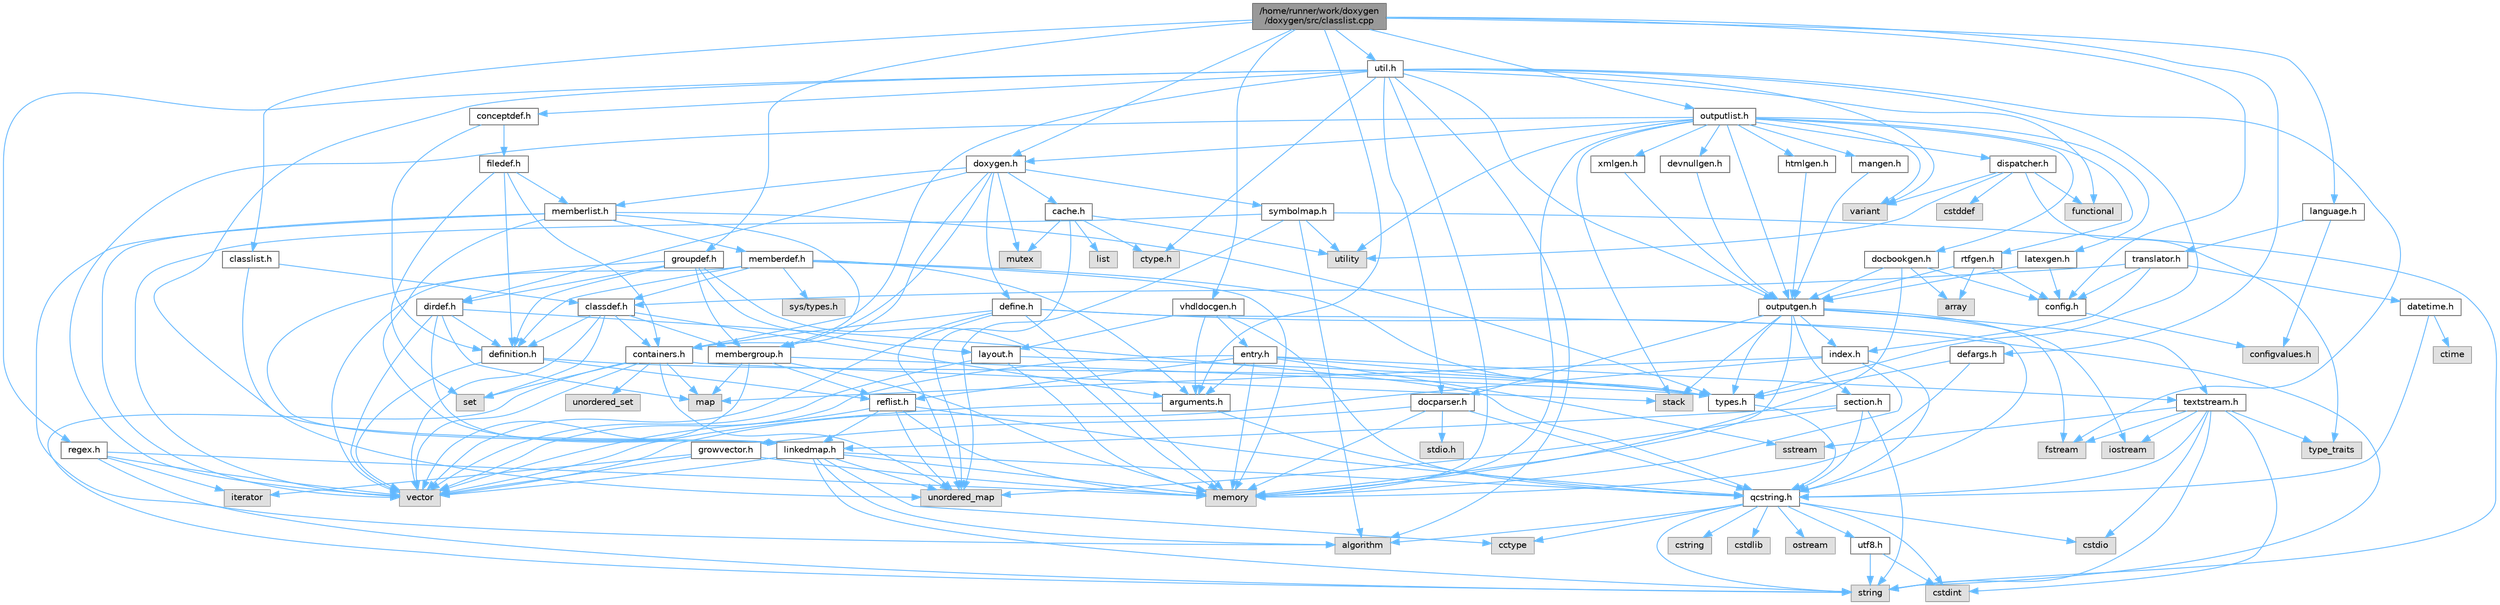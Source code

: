 digraph "/home/runner/work/doxygen/doxygen/src/classlist.cpp"
{
 // INTERACTIVE_SVG=YES
 // LATEX_PDF_SIZE
  bgcolor="transparent";
  edge [fontname=Helvetica,fontsize=10,labelfontname=Helvetica,labelfontsize=10];
  node [fontname=Helvetica,fontsize=10,shape=box,height=0.2,width=0.4];
  Node1 [id="Node000001",label="/home/runner/work/doxygen\l/doxygen/src/classlist.cpp",height=0.2,width=0.4,color="gray40", fillcolor="grey60", style="filled", fontcolor="black",tooltip=" "];
  Node1 -> Node2 [id="edge1_Node000001_Node000002",color="steelblue1",style="solid",tooltip=" "];
  Node2 [id="Node000002",label="classlist.h",height=0.2,width=0.4,color="grey40", fillcolor="white", style="filled",URL="$d2/df8/classlist_8h.html",tooltip=" "];
  Node2 -> Node3 [id="edge2_Node000002_Node000003",color="steelblue1",style="solid",tooltip=" "];
  Node3 [id="Node000003",label="linkedmap.h",height=0.2,width=0.4,color="grey40", fillcolor="white", style="filled",URL="$da/de1/linkedmap_8h.html",tooltip=" "];
  Node3 -> Node4 [id="edge3_Node000003_Node000004",color="steelblue1",style="solid",tooltip=" "];
  Node4 [id="Node000004",label="unordered_map",height=0.2,width=0.4,color="grey60", fillcolor="#E0E0E0", style="filled",tooltip=" "];
  Node3 -> Node5 [id="edge4_Node000003_Node000005",color="steelblue1",style="solid",tooltip=" "];
  Node5 [id="Node000005",label="vector",height=0.2,width=0.4,color="grey60", fillcolor="#E0E0E0", style="filled",tooltip=" "];
  Node3 -> Node6 [id="edge5_Node000003_Node000006",color="steelblue1",style="solid",tooltip=" "];
  Node6 [id="Node000006",label="memory",height=0.2,width=0.4,color="grey60", fillcolor="#E0E0E0", style="filled",tooltip=" "];
  Node3 -> Node7 [id="edge6_Node000003_Node000007",color="steelblue1",style="solid",tooltip=" "];
  Node7 [id="Node000007",label="string",height=0.2,width=0.4,color="grey60", fillcolor="#E0E0E0", style="filled",tooltip=" "];
  Node3 -> Node8 [id="edge7_Node000003_Node000008",color="steelblue1",style="solid",tooltip=" "];
  Node8 [id="Node000008",label="algorithm",height=0.2,width=0.4,color="grey60", fillcolor="#E0E0E0", style="filled",tooltip=" "];
  Node3 -> Node9 [id="edge8_Node000003_Node000009",color="steelblue1",style="solid",tooltip=" "];
  Node9 [id="Node000009",label="cctype",height=0.2,width=0.4,color="grey60", fillcolor="#E0E0E0", style="filled",tooltip=" "];
  Node3 -> Node10 [id="edge9_Node000003_Node000010",color="steelblue1",style="solid",tooltip=" "];
  Node10 [id="Node000010",label="qcstring.h",height=0.2,width=0.4,color="grey40", fillcolor="white", style="filled",URL="$d7/d5c/qcstring_8h.html",tooltip=" "];
  Node10 -> Node7 [id="edge10_Node000010_Node000007",color="steelblue1",style="solid",tooltip=" "];
  Node10 -> Node8 [id="edge11_Node000010_Node000008",color="steelblue1",style="solid",tooltip=" "];
  Node10 -> Node9 [id="edge12_Node000010_Node000009",color="steelblue1",style="solid",tooltip=" "];
  Node10 -> Node11 [id="edge13_Node000010_Node000011",color="steelblue1",style="solid",tooltip=" "];
  Node11 [id="Node000011",label="cstring",height=0.2,width=0.4,color="grey60", fillcolor="#E0E0E0", style="filled",tooltip=" "];
  Node10 -> Node12 [id="edge14_Node000010_Node000012",color="steelblue1",style="solid",tooltip=" "];
  Node12 [id="Node000012",label="cstdio",height=0.2,width=0.4,color="grey60", fillcolor="#E0E0E0", style="filled",tooltip=" "];
  Node10 -> Node13 [id="edge15_Node000010_Node000013",color="steelblue1",style="solid",tooltip=" "];
  Node13 [id="Node000013",label="cstdlib",height=0.2,width=0.4,color="grey60", fillcolor="#E0E0E0", style="filled",tooltip=" "];
  Node10 -> Node14 [id="edge16_Node000010_Node000014",color="steelblue1",style="solid",tooltip=" "];
  Node14 [id="Node000014",label="cstdint",height=0.2,width=0.4,color="grey60", fillcolor="#E0E0E0", style="filled",tooltip=" "];
  Node10 -> Node15 [id="edge17_Node000010_Node000015",color="steelblue1",style="solid",tooltip=" "];
  Node15 [id="Node000015",label="ostream",height=0.2,width=0.4,color="grey60", fillcolor="#E0E0E0", style="filled",tooltip=" "];
  Node10 -> Node16 [id="edge18_Node000010_Node000016",color="steelblue1",style="solid",tooltip=" "];
  Node16 [id="Node000016",label="utf8.h",height=0.2,width=0.4,color="grey40", fillcolor="white", style="filled",URL="$db/d7c/utf8_8h.html",tooltip="Various UTF8 related helper functions."];
  Node16 -> Node14 [id="edge19_Node000016_Node000014",color="steelblue1",style="solid",tooltip=" "];
  Node16 -> Node7 [id="edge20_Node000016_Node000007",color="steelblue1",style="solid",tooltip=" "];
  Node2 -> Node17 [id="edge21_Node000002_Node000017",color="steelblue1",style="solid",tooltip=" "];
  Node17 [id="Node000017",label="classdef.h",height=0.2,width=0.4,color="grey40", fillcolor="white", style="filled",URL="$d1/da6/classdef_8h.html",tooltip=" "];
  Node17 -> Node5 [id="edge22_Node000017_Node000005",color="steelblue1",style="solid",tooltip=" "];
  Node17 -> Node18 [id="edge23_Node000017_Node000018",color="steelblue1",style="solid",tooltip=" "];
  Node18 [id="Node000018",label="set",height=0.2,width=0.4,color="grey60", fillcolor="#E0E0E0", style="filled",tooltip=" "];
  Node17 -> Node19 [id="edge24_Node000017_Node000019",color="steelblue1",style="solid",tooltip=" "];
  Node19 [id="Node000019",label="containers.h",height=0.2,width=0.4,color="grey40", fillcolor="white", style="filled",URL="$d5/d75/containers_8h.html",tooltip=" "];
  Node19 -> Node5 [id="edge25_Node000019_Node000005",color="steelblue1",style="solid",tooltip=" "];
  Node19 -> Node7 [id="edge26_Node000019_Node000007",color="steelblue1",style="solid",tooltip=" "];
  Node19 -> Node18 [id="edge27_Node000019_Node000018",color="steelblue1",style="solid",tooltip=" "];
  Node19 -> Node20 [id="edge28_Node000019_Node000020",color="steelblue1",style="solid",tooltip=" "];
  Node20 [id="Node000020",label="map",height=0.2,width=0.4,color="grey60", fillcolor="#E0E0E0", style="filled",tooltip=" "];
  Node19 -> Node21 [id="edge29_Node000019_Node000021",color="steelblue1",style="solid",tooltip=" "];
  Node21 [id="Node000021",label="unordered_set",height=0.2,width=0.4,color="grey60", fillcolor="#E0E0E0", style="filled",tooltip=" "];
  Node19 -> Node4 [id="edge30_Node000019_Node000004",color="steelblue1",style="solid",tooltip=" "];
  Node19 -> Node22 [id="edge31_Node000019_Node000022",color="steelblue1",style="solid",tooltip=" "];
  Node22 [id="Node000022",label="stack",height=0.2,width=0.4,color="grey60", fillcolor="#E0E0E0", style="filled",tooltip=" "];
  Node17 -> Node23 [id="edge32_Node000017_Node000023",color="steelblue1",style="solid",tooltip=" "];
  Node23 [id="Node000023",label="definition.h",height=0.2,width=0.4,color="grey40", fillcolor="white", style="filled",URL="$df/da1/definition_8h.html",tooltip=" "];
  Node23 -> Node5 [id="edge33_Node000023_Node000005",color="steelblue1",style="solid",tooltip=" "];
  Node23 -> Node24 [id="edge34_Node000023_Node000024",color="steelblue1",style="solid",tooltip=" "];
  Node24 [id="Node000024",label="types.h",height=0.2,width=0.4,color="grey40", fillcolor="white", style="filled",URL="$d9/d49/types_8h.html",tooltip="This file contains a number of basic enums and types."];
  Node24 -> Node10 [id="edge35_Node000024_Node000010",color="steelblue1",style="solid",tooltip=" "];
  Node23 -> Node25 [id="edge36_Node000023_Node000025",color="steelblue1",style="solid",tooltip=" "];
  Node25 [id="Node000025",label="reflist.h",height=0.2,width=0.4,color="grey40", fillcolor="white", style="filled",URL="$d1/d02/reflist_8h.html",tooltip=" "];
  Node25 -> Node5 [id="edge37_Node000025_Node000005",color="steelblue1",style="solid",tooltip=" "];
  Node25 -> Node4 [id="edge38_Node000025_Node000004",color="steelblue1",style="solid",tooltip=" "];
  Node25 -> Node6 [id="edge39_Node000025_Node000006",color="steelblue1",style="solid",tooltip=" "];
  Node25 -> Node10 [id="edge40_Node000025_Node000010",color="steelblue1",style="solid",tooltip=" "];
  Node25 -> Node3 [id="edge41_Node000025_Node000003",color="steelblue1",style="solid",tooltip=" "];
  Node17 -> Node26 [id="edge42_Node000017_Node000026",color="steelblue1",style="solid",tooltip=" "];
  Node26 [id="Node000026",label="arguments.h",height=0.2,width=0.4,color="grey40", fillcolor="white", style="filled",URL="$df/d9b/arguments_8h.html",tooltip=" "];
  Node26 -> Node5 [id="edge43_Node000026_Node000005",color="steelblue1",style="solid",tooltip=" "];
  Node26 -> Node10 [id="edge44_Node000026_Node000010",color="steelblue1",style="solid",tooltip=" "];
  Node17 -> Node27 [id="edge45_Node000017_Node000027",color="steelblue1",style="solid",tooltip=" "];
  Node27 [id="Node000027",label="membergroup.h",height=0.2,width=0.4,color="grey40", fillcolor="white", style="filled",URL="$d9/d11/membergroup_8h.html",tooltip=" "];
  Node27 -> Node5 [id="edge46_Node000027_Node000005",color="steelblue1",style="solid",tooltip=" "];
  Node27 -> Node20 [id="edge47_Node000027_Node000020",color="steelblue1",style="solid",tooltip=" "];
  Node27 -> Node6 [id="edge48_Node000027_Node000006",color="steelblue1",style="solid",tooltip=" "];
  Node27 -> Node24 [id="edge49_Node000027_Node000024",color="steelblue1",style="solid",tooltip=" "];
  Node27 -> Node25 [id="edge50_Node000027_Node000025",color="steelblue1",style="solid",tooltip=" "];
  Node1 -> Node28 [id="edge51_Node000001_Node000028",color="steelblue1",style="solid",tooltip=" "];
  Node28 [id="Node000028",label="config.h",height=0.2,width=0.4,color="grey40", fillcolor="white", style="filled",URL="$db/d16/config_8h.html",tooltip=" "];
  Node28 -> Node29 [id="edge52_Node000028_Node000029",color="steelblue1",style="solid",tooltip=" "];
  Node29 [id="Node000029",label="configvalues.h",height=0.2,width=0.4,color="grey60", fillcolor="#E0E0E0", style="filled",tooltip=" "];
  Node1 -> Node30 [id="edge53_Node000001_Node000030",color="steelblue1",style="solid",tooltip=" "];
  Node30 [id="Node000030",label="util.h",height=0.2,width=0.4,color="grey40", fillcolor="white", style="filled",URL="$d8/d3c/util_8h.html",tooltip="A bunch of utility functions."];
  Node30 -> Node6 [id="edge54_Node000030_Node000006",color="steelblue1",style="solid",tooltip=" "];
  Node30 -> Node4 [id="edge55_Node000030_Node000004",color="steelblue1",style="solid",tooltip=" "];
  Node30 -> Node8 [id="edge56_Node000030_Node000008",color="steelblue1",style="solid",tooltip=" "];
  Node30 -> Node31 [id="edge57_Node000030_Node000031",color="steelblue1",style="solid",tooltip=" "];
  Node31 [id="Node000031",label="functional",height=0.2,width=0.4,color="grey60", fillcolor="#E0E0E0", style="filled",tooltip=" "];
  Node30 -> Node32 [id="edge58_Node000030_Node000032",color="steelblue1",style="solid",tooltip=" "];
  Node32 [id="Node000032",label="fstream",height=0.2,width=0.4,color="grey60", fillcolor="#E0E0E0", style="filled",tooltip=" "];
  Node30 -> Node33 [id="edge59_Node000030_Node000033",color="steelblue1",style="solid",tooltip=" "];
  Node33 [id="Node000033",label="variant",height=0.2,width=0.4,color="grey60", fillcolor="#E0E0E0", style="filled",tooltip=" "];
  Node30 -> Node34 [id="edge60_Node000030_Node000034",color="steelblue1",style="solid",tooltip=" "];
  Node34 [id="Node000034",label="ctype.h",height=0.2,width=0.4,color="grey60", fillcolor="#E0E0E0", style="filled",tooltip=" "];
  Node30 -> Node24 [id="edge61_Node000030_Node000024",color="steelblue1",style="solid",tooltip=" "];
  Node30 -> Node35 [id="edge62_Node000030_Node000035",color="steelblue1",style="solid",tooltip=" "];
  Node35 [id="Node000035",label="docparser.h",height=0.2,width=0.4,color="grey40", fillcolor="white", style="filled",URL="$de/d9c/docparser_8h.html",tooltip=" "];
  Node35 -> Node36 [id="edge63_Node000035_Node000036",color="steelblue1",style="solid",tooltip=" "];
  Node36 [id="Node000036",label="stdio.h",height=0.2,width=0.4,color="grey60", fillcolor="#E0E0E0", style="filled",tooltip=" "];
  Node35 -> Node6 [id="edge64_Node000035_Node000006",color="steelblue1",style="solid",tooltip=" "];
  Node35 -> Node10 [id="edge65_Node000035_Node000010",color="steelblue1",style="solid",tooltip=" "];
  Node35 -> Node37 [id="edge66_Node000035_Node000037",color="steelblue1",style="solid",tooltip=" "];
  Node37 [id="Node000037",label="growvector.h",height=0.2,width=0.4,color="grey40", fillcolor="white", style="filled",URL="$d7/d50/growvector_8h.html",tooltip=" "];
  Node37 -> Node5 [id="edge67_Node000037_Node000005",color="steelblue1",style="solid",tooltip=" "];
  Node37 -> Node6 [id="edge68_Node000037_Node000006",color="steelblue1",style="solid",tooltip=" "];
  Node37 -> Node38 [id="edge69_Node000037_Node000038",color="steelblue1",style="solid",tooltip=" "];
  Node38 [id="Node000038",label="iterator",height=0.2,width=0.4,color="grey60", fillcolor="#E0E0E0", style="filled",tooltip=" "];
  Node30 -> Node19 [id="edge70_Node000030_Node000019",color="steelblue1",style="solid",tooltip=" "];
  Node30 -> Node39 [id="edge71_Node000030_Node000039",color="steelblue1",style="solid",tooltip=" "];
  Node39 [id="Node000039",label="outputgen.h",height=0.2,width=0.4,color="grey40", fillcolor="white", style="filled",URL="$df/d06/outputgen_8h.html",tooltip=" "];
  Node39 -> Node6 [id="edge72_Node000039_Node000006",color="steelblue1",style="solid",tooltip=" "];
  Node39 -> Node22 [id="edge73_Node000039_Node000022",color="steelblue1",style="solid",tooltip=" "];
  Node39 -> Node40 [id="edge74_Node000039_Node000040",color="steelblue1",style="solid",tooltip=" "];
  Node40 [id="Node000040",label="iostream",height=0.2,width=0.4,color="grey60", fillcolor="#E0E0E0", style="filled",tooltip=" "];
  Node39 -> Node32 [id="edge75_Node000039_Node000032",color="steelblue1",style="solid",tooltip=" "];
  Node39 -> Node24 [id="edge76_Node000039_Node000024",color="steelblue1",style="solid",tooltip=" "];
  Node39 -> Node41 [id="edge77_Node000039_Node000041",color="steelblue1",style="solid",tooltip=" "];
  Node41 [id="Node000041",label="index.h",height=0.2,width=0.4,color="grey40", fillcolor="white", style="filled",URL="$d1/db5/index_8h.html",tooltip=" "];
  Node41 -> Node6 [id="edge78_Node000041_Node000006",color="steelblue1",style="solid",tooltip=" "];
  Node41 -> Node5 [id="edge79_Node000041_Node000005",color="steelblue1",style="solid",tooltip=" "];
  Node41 -> Node20 [id="edge80_Node000041_Node000020",color="steelblue1",style="solid",tooltip=" "];
  Node41 -> Node10 [id="edge81_Node000041_Node000010",color="steelblue1",style="solid",tooltip=" "];
  Node39 -> Node42 [id="edge82_Node000039_Node000042",color="steelblue1",style="solid",tooltip=" "];
  Node42 [id="Node000042",label="section.h",height=0.2,width=0.4,color="grey40", fillcolor="white", style="filled",URL="$d1/d2a/section_8h.html",tooltip=" "];
  Node42 -> Node7 [id="edge83_Node000042_Node000007",color="steelblue1",style="solid",tooltip=" "];
  Node42 -> Node4 [id="edge84_Node000042_Node000004",color="steelblue1",style="solid",tooltip=" "];
  Node42 -> Node10 [id="edge85_Node000042_Node000010",color="steelblue1",style="solid",tooltip=" "];
  Node42 -> Node3 [id="edge86_Node000042_Node000003",color="steelblue1",style="solid",tooltip=" "];
  Node39 -> Node43 [id="edge87_Node000039_Node000043",color="steelblue1",style="solid",tooltip=" "];
  Node43 [id="Node000043",label="textstream.h",height=0.2,width=0.4,color="grey40", fillcolor="white", style="filled",URL="$d4/d7d/textstream_8h.html",tooltip=" "];
  Node43 -> Node7 [id="edge88_Node000043_Node000007",color="steelblue1",style="solid",tooltip=" "];
  Node43 -> Node40 [id="edge89_Node000043_Node000040",color="steelblue1",style="solid",tooltip=" "];
  Node43 -> Node44 [id="edge90_Node000043_Node000044",color="steelblue1",style="solid",tooltip=" "];
  Node44 [id="Node000044",label="sstream",height=0.2,width=0.4,color="grey60", fillcolor="#E0E0E0", style="filled",tooltip=" "];
  Node43 -> Node14 [id="edge91_Node000043_Node000014",color="steelblue1",style="solid",tooltip=" "];
  Node43 -> Node12 [id="edge92_Node000043_Node000012",color="steelblue1",style="solid",tooltip=" "];
  Node43 -> Node32 [id="edge93_Node000043_Node000032",color="steelblue1",style="solid",tooltip=" "];
  Node43 -> Node45 [id="edge94_Node000043_Node000045",color="steelblue1",style="solid",tooltip=" "];
  Node45 [id="Node000045",label="type_traits",height=0.2,width=0.4,color="grey60", fillcolor="#E0E0E0", style="filled",tooltip=" "];
  Node43 -> Node10 [id="edge95_Node000043_Node000010",color="steelblue1",style="solid",tooltip=" "];
  Node39 -> Node35 [id="edge96_Node000039_Node000035",color="steelblue1",style="solid",tooltip=" "];
  Node30 -> Node46 [id="edge97_Node000030_Node000046",color="steelblue1",style="solid",tooltip=" "];
  Node46 [id="Node000046",label="regex.h",height=0.2,width=0.4,color="grey40", fillcolor="white", style="filled",URL="$d1/d21/regex_8h.html",tooltip=" "];
  Node46 -> Node6 [id="edge98_Node000046_Node000006",color="steelblue1",style="solid",tooltip=" "];
  Node46 -> Node7 [id="edge99_Node000046_Node000007",color="steelblue1",style="solid",tooltip=" "];
  Node46 -> Node5 [id="edge100_Node000046_Node000005",color="steelblue1",style="solid",tooltip=" "];
  Node46 -> Node38 [id="edge101_Node000046_Node000038",color="steelblue1",style="solid",tooltip=" "];
  Node30 -> Node47 [id="edge102_Node000030_Node000047",color="steelblue1",style="solid",tooltip=" "];
  Node47 [id="Node000047",label="conceptdef.h",height=0.2,width=0.4,color="grey40", fillcolor="white", style="filled",URL="$da/df1/conceptdef_8h.html",tooltip=" "];
  Node47 -> Node23 [id="edge103_Node000047_Node000023",color="steelblue1",style="solid",tooltip=" "];
  Node47 -> Node48 [id="edge104_Node000047_Node000048",color="steelblue1",style="solid",tooltip=" "];
  Node48 [id="Node000048",label="filedef.h",height=0.2,width=0.4,color="grey40", fillcolor="white", style="filled",URL="$d4/d3a/filedef_8h.html",tooltip=" "];
  Node48 -> Node18 [id="edge105_Node000048_Node000018",color="steelblue1",style="solid",tooltip=" "];
  Node48 -> Node23 [id="edge106_Node000048_Node000023",color="steelblue1",style="solid",tooltip=" "];
  Node48 -> Node49 [id="edge107_Node000048_Node000049",color="steelblue1",style="solid",tooltip=" "];
  Node49 [id="Node000049",label="memberlist.h",height=0.2,width=0.4,color="grey40", fillcolor="white", style="filled",URL="$dd/d78/memberlist_8h.html",tooltip=" "];
  Node49 -> Node5 [id="edge108_Node000049_Node000005",color="steelblue1",style="solid",tooltip=" "];
  Node49 -> Node8 [id="edge109_Node000049_Node000008",color="steelblue1",style="solid",tooltip=" "];
  Node49 -> Node50 [id="edge110_Node000049_Node000050",color="steelblue1",style="solid",tooltip=" "];
  Node50 [id="Node000050",label="memberdef.h",height=0.2,width=0.4,color="grey40", fillcolor="white", style="filled",URL="$d4/d46/memberdef_8h.html",tooltip=" "];
  Node50 -> Node5 [id="edge111_Node000050_Node000005",color="steelblue1",style="solid",tooltip=" "];
  Node50 -> Node6 [id="edge112_Node000050_Node000006",color="steelblue1",style="solid",tooltip=" "];
  Node50 -> Node51 [id="edge113_Node000050_Node000051",color="steelblue1",style="solid",tooltip=" "];
  Node51 [id="Node000051",label="sys/types.h",height=0.2,width=0.4,color="grey60", fillcolor="#E0E0E0", style="filled",tooltip=" "];
  Node50 -> Node24 [id="edge114_Node000050_Node000024",color="steelblue1",style="solid",tooltip=" "];
  Node50 -> Node23 [id="edge115_Node000050_Node000023",color="steelblue1",style="solid",tooltip=" "];
  Node50 -> Node26 [id="edge116_Node000050_Node000026",color="steelblue1",style="solid",tooltip=" "];
  Node50 -> Node17 [id="edge117_Node000050_Node000017",color="steelblue1",style="solid",tooltip=" "];
  Node49 -> Node3 [id="edge118_Node000049_Node000003",color="steelblue1",style="solid",tooltip=" "];
  Node49 -> Node24 [id="edge119_Node000049_Node000024",color="steelblue1",style="solid",tooltip=" "];
  Node49 -> Node27 [id="edge120_Node000049_Node000027",color="steelblue1",style="solid",tooltip=" "];
  Node48 -> Node19 [id="edge121_Node000048_Node000019",color="steelblue1",style="solid",tooltip=" "];
  Node1 -> Node52 [id="edge122_Node000001_Node000052",color="steelblue1",style="solid",tooltip=" "];
  Node52 [id="Node000052",label="outputlist.h",height=0.2,width=0.4,color="grey40", fillcolor="white", style="filled",URL="$d2/db9/outputlist_8h.html",tooltip=" "];
  Node52 -> Node53 [id="edge123_Node000052_Node000053",color="steelblue1",style="solid",tooltip=" "];
  Node53 [id="Node000053",label="utility",height=0.2,width=0.4,color="grey60", fillcolor="#E0E0E0", style="filled",tooltip=" "];
  Node52 -> Node5 [id="edge124_Node000052_Node000005",color="steelblue1",style="solid",tooltip=" "];
  Node52 -> Node6 [id="edge125_Node000052_Node000006",color="steelblue1",style="solid",tooltip=" "];
  Node52 -> Node33 [id="edge126_Node000052_Node000033",color="steelblue1",style="solid",tooltip=" "];
  Node52 -> Node22 [id="edge127_Node000052_Node000022",color="steelblue1",style="solid",tooltip=" "];
  Node52 -> Node39 [id="edge128_Node000052_Node000039",color="steelblue1",style="solid",tooltip=" "];
  Node52 -> Node54 [id="edge129_Node000052_Node000054",color="steelblue1",style="solid",tooltip=" "];
  Node54 [id="Node000054",label="doxygen.h",height=0.2,width=0.4,color="grey40", fillcolor="white", style="filled",URL="$d1/da1/doxygen_8h.html",tooltip=" "];
  Node54 -> Node55 [id="edge130_Node000054_Node000055",color="steelblue1",style="solid",tooltip=" "];
  Node55 [id="Node000055",label="mutex",height=0.2,width=0.4,color="grey60", fillcolor="#E0E0E0", style="filled",tooltip=" "];
  Node54 -> Node19 [id="edge131_Node000054_Node000019",color="steelblue1",style="solid",tooltip=" "];
  Node54 -> Node27 [id="edge132_Node000054_Node000027",color="steelblue1",style="solid",tooltip=" "];
  Node54 -> Node56 [id="edge133_Node000054_Node000056",color="steelblue1",style="solid",tooltip=" "];
  Node56 [id="Node000056",label="dirdef.h",height=0.2,width=0.4,color="grey40", fillcolor="white", style="filled",URL="$d6/d15/dirdef_8h.html",tooltip=" "];
  Node56 -> Node5 [id="edge134_Node000056_Node000005",color="steelblue1",style="solid",tooltip=" "];
  Node56 -> Node20 [id="edge135_Node000056_Node000020",color="steelblue1",style="solid",tooltip=" "];
  Node56 -> Node10 [id="edge136_Node000056_Node000010",color="steelblue1",style="solid",tooltip=" "];
  Node56 -> Node3 [id="edge137_Node000056_Node000003",color="steelblue1",style="solid",tooltip=" "];
  Node56 -> Node23 [id="edge138_Node000056_Node000023",color="steelblue1",style="solid",tooltip=" "];
  Node54 -> Node49 [id="edge139_Node000054_Node000049",color="steelblue1",style="solid",tooltip=" "];
  Node54 -> Node57 [id="edge140_Node000054_Node000057",color="steelblue1",style="solid",tooltip=" "];
  Node57 [id="Node000057",label="define.h",height=0.2,width=0.4,color="grey40", fillcolor="white", style="filled",URL="$df/d67/define_8h.html",tooltip=" "];
  Node57 -> Node5 [id="edge141_Node000057_Node000005",color="steelblue1",style="solid",tooltip=" "];
  Node57 -> Node6 [id="edge142_Node000057_Node000006",color="steelblue1",style="solid",tooltip=" "];
  Node57 -> Node7 [id="edge143_Node000057_Node000007",color="steelblue1",style="solid",tooltip=" "];
  Node57 -> Node4 [id="edge144_Node000057_Node000004",color="steelblue1",style="solid",tooltip=" "];
  Node57 -> Node10 [id="edge145_Node000057_Node000010",color="steelblue1",style="solid",tooltip=" "];
  Node57 -> Node19 [id="edge146_Node000057_Node000019",color="steelblue1",style="solid",tooltip=" "];
  Node54 -> Node58 [id="edge147_Node000054_Node000058",color="steelblue1",style="solid",tooltip=" "];
  Node58 [id="Node000058",label="cache.h",height=0.2,width=0.4,color="grey40", fillcolor="white", style="filled",URL="$d3/d26/cache_8h.html",tooltip=" "];
  Node58 -> Node59 [id="edge148_Node000058_Node000059",color="steelblue1",style="solid",tooltip=" "];
  Node59 [id="Node000059",label="list",height=0.2,width=0.4,color="grey60", fillcolor="#E0E0E0", style="filled",tooltip=" "];
  Node58 -> Node4 [id="edge149_Node000058_Node000004",color="steelblue1",style="solid",tooltip=" "];
  Node58 -> Node55 [id="edge150_Node000058_Node000055",color="steelblue1",style="solid",tooltip=" "];
  Node58 -> Node53 [id="edge151_Node000058_Node000053",color="steelblue1",style="solid",tooltip=" "];
  Node58 -> Node34 [id="edge152_Node000058_Node000034",color="steelblue1",style="solid",tooltip=" "];
  Node54 -> Node60 [id="edge153_Node000054_Node000060",color="steelblue1",style="solid",tooltip=" "];
  Node60 [id="Node000060",label="symbolmap.h",height=0.2,width=0.4,color="grey40", fillcolor="white", style="filled",URL="$d7/ddd/symbolmap_8h.html",tooltip=" "];
  Node60 -> Node8 [id="edge154_Node000060_Node000008",color="steelblue1",style="solid",tooltip=" "];
  Node60 -> Node4 [id="edge155_Node000060_Node000004",color="steelblue1",style="solid",tooltip=" "];
  Node60 -> Node5 [id="edge156_Node000060_Node000005",color="steelblue1",style="solid",tooltip=" "];
  Node60 -> Node7 [id="edge157_Node000060_Node000007",color="steelblue1",style="solid",tooltip=" "];
  Node60 -> Node53 [id="edge158_Node000060_Node000053",color="steelblue1",style="solid",tooltip=" "];
  Node52 -> Node61 [id="edge159_Node000052_Node000061",color="steelblue1",style="solid",tooltip=" "];
  Node61 [id="Node000061",label="dispatcher.h",height=0.2,width=0.4,color="grey40", fillcolor="white", style="filled",URL="$da/d73/dispatcher_8h.html",tooltip=" "];
  Node61 -> Node62 [id="edge160_Node000061_Node000062",color="steelblue1",style="solid",tooltip=" "];
  Node62 [id="Node000062",label="cstddef",height=0.2,width=0.4,color="grey60", fillcolor="#E0E0E0", style="filled",tooltip=" "];
  Node61 -> Node53 [id="edge161_Node000061_Node000053",color="steelblue1",style="solid",tooltip=" "];
  Node61 -> Node31 [id="edge162_Node000061_Node000031",color="steelblue1",style="solid",tooltip=" "];
  Node61 -> Node33 [id="edge163_Node000061_Node000033",color="steelblue1",style="solid",tooltip=" "];
  Node61 -> Node45 [id="edge164_Node000061_Node000045",color="steelblue1",style="solid",tooltip=" "];
  Node52 -> Node63 [id="edge165_Node000052_Node000063",color="steelblue1",style="solid",tooltip=" "];
  Node63 [id="Node000063",label="htmlgen.h",height=0.2,width=0.4,color="grey40", fillcolor="white", style="filled",URL="$d8/d56/htmlgen_8h.html",tooltip=" "];
  Node63 -> Node39 [id="edge166_Node000063_Node000039",color="steelblue1",style="solid",tooltip=" "];
  Node52 -> Node64 [id="edge167_Node000052_Node000064",color="steelblue1",style="solid",tooltip=" "];
  Node64 [id="Node000064",label="latexgen.h",height=0.2,width=0.4,color="grey40", fillcolor="white", style="filled",URL="$d6/d9c/latexgen_8h.html",tooltip=" "];
  Node64 -> Node28 [id="edge168_Node000064_Node000028",color="steelblue1",style="solid",tooltip=" "];
  Node64 -> Node39 [id="edge169_Node000064_Node000039",color="steelblue1",style="solid",tooltip=" "];
  Node52 -> Node65 [id="edge170_Node000052_Node000065",color="steelblue1",style="solid",tooltip=" "];
  Node65 [id="Node000065",label="rtfgen.h",height=0.2,width=0.4,color="grey40", fillcolor="white", style="filled",URL="$d4/daa/rtfgen_8h.html",tooltip=" "];
  Node65 -> Node66 [id="edge171_Node000065_Node000066",color="steelblue1",style="solid",tooltip=" "];
  Node66 [id="Node000066",label="array",height=0.2,width=0.4,color="grey60", fillcolor="#E0E0E0", style="filled",tooltip=" "];
  Node65 -> Node28 [id="edge172_Node000065_Node000028",color="steelblue1",style="solid",tooltip=" "];
  Node65 -> Node39 [id="edge173_Node000065_Node000039",color="steelblue1",style="solid",tooltip=" "];
  Node52 -> Node67 [id="edge174_Node000052_Node000067",color="steelblue1",style="solid",tooltip=" "];
  Node67 [id="Node000067",label="mangen.h",height=0.2,width=0.4,color="grey40", fillcolor="white", style="filled",URL="$da/dc0/mangen_8h.html",tooltip=" "];
  Node67 -> Node39 [id="edge175_Node000067_Node000039",color="steelblue1",style="solid",tooltip=" "];
  Node52 -> Node68 [id="edge176_Node000052_Node000068",color="steelblue1",style="solid",tooltip=" "];
  Node68 [id="Node000068",label="docbookgen.h",height=0.2,width=0.4,color="grey40", fillcolor="white", style="filled",URL="$de/dea/docbookgen_8h.html",tooltip=" "];
  Node68 -> Node6 [id="edge177_Node000068_Node000006",color="steelblue1",style="solid",tooltip=" "];
  Node68 -> Node66 [id="edge178_Node000068_Node000066",color="steelblue1",style="solid",tooltip=" "];
  Node68 -> Node28 [id="edge179_Node000068_Node000028",color="steelblue1",style="solid",tooltip=" "];
  Node68 -> Node39 [id="edge180_Node000068_Node000039",color="steelblue1",style="solid",tooltip=" "];
  Node52 -> Node69 [id="edge181_Node000052_Node000069",color="steelblue1",style="solid",tooltip=" "];
  Node69 [id="Node000069",label="xmlgen.h",height=0.2,width=0.4,color="grey40", fillcolor="white", style="filled",URL="$d9/d67/xmlgen_8h.html",tooltip=" "];
  Node69 -> Node39 [id="edge182_Node000069_Node000039",color="steelblue1",style="solid",tooltip=" "];
  Node52 -> Node70 [id="edge183_Node000052_Node000070",color="steelblue1",style="solid",tooltip=" "];
  Node70 [id="Node000070",label="devnullgen.h",height=0.2,width=0.4,color="grey40", fillcolor="white", style="filled",URL="$d8/de5/devnullgen_8h.html",tooltip=" "];
  Node70 -> Node39 [id="edge184_Node000070_Node000039",color="steelblue1",style="solid",tooltip=" "];
  Node1 -> Node71 [id="edge185_Node000001_Node000071",color="steelblue1",style="solid",tooltip=" "];
  Node71 [id="Node000071",label="language.h",height=0.2,width=0.4,color="grey40", fillcolor="white", style="filled",URL="$d8/dce/language_8h.html",tooltip=" "];
  Node71 -> Node72 [id="edge186_Node000071_Node000072",color="steelblue1",style="solid",tooltip=" "];
  Node72 [id="Node000072",label="translator.h",height=0.2,width=0.4,color="grey40", fillcolor="white", style="filled",URL="$d9/df1/translator_8h.html",tooltip=" "];
  Node72 -> Node17 [id="edge187_Node000072_Node000017",color="steelblue1",style="solid",tooltip=" "];
  Node72 -> Node28 [id="edge188_Node000072_Node000028",color="steelblue1",style="solid",tooltip=" "];
  Node72 -> Node73 [id="edge189_Node000072_Node000073",color="steelblue1",style="solid",tooltip=" "];
  Node73 [id="Node000073",label="datetime.h",height=0.2,width=0.4,color="grey40", fillcolor="white", style="filled",URL="$de/d1b/datetime_8h.html",tooltip=" "];
  Node73 -> Node74 [id="edge190_Node000073_Node000074",color="steelblue1",style="solid",tooltip=" "];
  Node74 [id="Node000074",label="ctime",height=0.2,width=0.4,color="grey60", fillcolor="#E0E0E0", style="filled",tooltip=" "];
  Node73 -> Node10 [id="edge191_Node000073_Node000010",color="steelblue1",style="solid",tooltip=" "];
  Node72 -> Node41 [id="edge192_Node000072_Node000041",color="steelblue1",style="solid",tooltip=" "];
  Node71 -> Node29 [id="edge193_Node000071_Node000029",color="steelblue1",style="solid",tooltip=" "];
  Node1 -> Node54 [id="edge194_Node000001_Node000054",color="steelblue1",style="solid",tooltip=" "];
  Node1 -> Node75 [id="edge195_Node000001_Node000075",color="steelblue1",style="solid",tooltip=" "];
  Node75 [id="Node000075",label="vhdldocgen.h",height=0.2,width=0.4,color="grey40", fillcolor="white", style="filled",URL="$dd/dec/vhdldocgen_8h.html",tooltip=" "];
  Node75 -> Node10 [id="edge196_Node000075_Node000010",color="steelblue1",style="solid",tooltip=" "];
  Node75 -> Node76 [id="edge197_Node000075_Node000076",color="steelblue1",style="solid",tooltip=" "];
  Node76 [id="Node000076",label="layout.h",height=0.2,width=0.4,color="grey40", fillcolor="white", style="filled",URL="$db/d51/layout_8h.html",tooltip=" "];
  Node76 -> Node6 [id="edge198_Node000076_Node000006",color="steelblue1",style="solid",tooltip=" "];
  Node76 -> Node5 [id="edge199_Node000076_Node000005",color="steelblue1",style="solid",tooltip=" "];
  Node76 -> Node24 [id="edge200_Node000076_Node000024",color="steelblue1",style="solid",tooltip=" "];
  Node75 -> Node26 [id="edge201_Node000075_Node000026",color="steelblue1",style="solid",tooltip=" "];
  Node75 -> Node77 [id="edge202_Node000075_Node000077",color="steelblue1",style="solid",tooltip=" "];
  Node77 [id="Node000077",label="entry.h",height=0.2,width=0.4,color="grey40", fillcolor="white", style="filled",URL="$d1/dc6/entry_8h.html",tooltip=" "];
  Node77 -> Node5 [id="edge203_Node000077_Node000005",color="steelblue1",style="solid",tooltip=" "];
  Node77 -> Node6 [id="edge204_Node000077_Node000006",color="steelblue1",style="solid",tooltip=" "];
  Node77 -> Node44 [id="edge205_Node000077_Node000044",color="steelblue1",style="solid",tooltip=" "];
  Node77 -> Node24 [id="edge206_Node000077_Node000024",color="steelblue1",style="solid",tooltip=" "];
  Node77 -> Node26 [id="edge207_Node000077_Node000026",color="steelblue1",style="solid",tooltip=" "];
  Node77 -> Node25 [id="edge208_Node000077_Node000025",color="steelblue1",style="solid",tooltip=" "];
  Node77 -> Node43 [id="edge209_Node000077_Node000043",color="steelblue1",style="solid",tooltip=" "];
  Node1 -> Node78 [id="edge210_Node000001_Node000078",color="steelblue1",style="solid",tooltip=" "];
  Node78 [id="Node000078",label="defargs.h",height=0.2,width=0.4,color="grey40", fillcolor="white", style="filled",URL="$d8/d65/defargs_8h.html",tooltip=" "];
  Node78 -> Node24 [id="edge211_Node000078_Node000024",color="steelblue1",style="solid",tooltip=" "];
  Node78 -> Node6 [id="edge212_Node000078_Node000006",color="steelblue1",style="solid",tooltip=" "];
  Node1 -> Node26 [id="edge213_Node000001_Node000026",color="steelblue1",style="solid",tooltip=" "];
  Node1 -> Node79 [id="edge214_Node000001_Node000079",color="steelblue1",style="solid",tooltip=" "];
  Node79 [id="Node000079",label="groupdef.h",height=0.2,width=0.4,color="grey40", fillcolor="white", style="filled",URL="$d1/de6/groupdef_8h.html",tooltip=" "];
  Node79 -> Node6 [id="edge215_Node000079_Node000006",color="steelblue1",style="solid",tooltip=" "];
  Node79 -> Node23 [id="edge216_Node000079_Node000023",color="steelblue1",style="solid",tooltip=" "];
  Node79 -> Node56 [id="edge217_Node000079_Node000056",color="steelblue1",style="solid",tooltip=" "];
  Node79 -> Node76 [id="edge218_Node000079_Node000076",color="steelblue1",style="solid",tooltip=" "];
  Node79 -> Node27 [id="edge219_Node000079_Node000027",color="steelblue1",style="solid",tooltip=" "];
  Node79 -> Node3 [id="edge220_Node000079_Node000003",color="steelblue1",style="solid",tooltip=" "];
}

